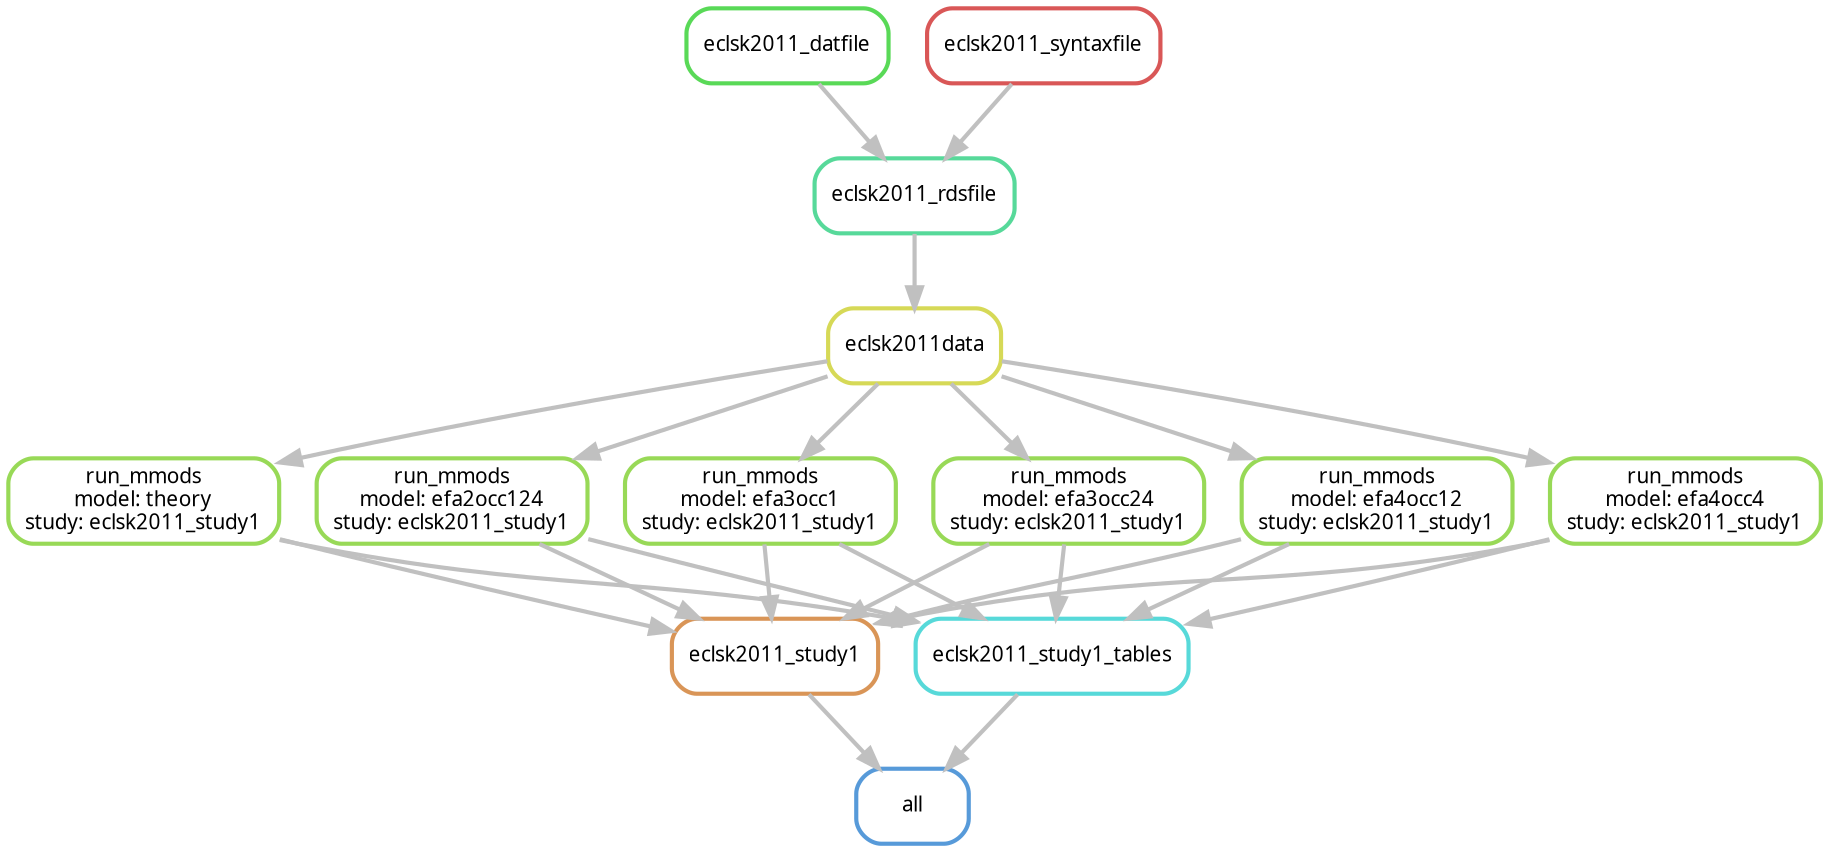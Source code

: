 digraph snakemake_dag {
    graph[bgcolor=white, margin=0];
    node[shape=box, style=rounded, fontname=sans,                 fontsize=10, penwidth=2];
    edge[penwidth=2, color=grey];
	0[label = "all", color = "0.58 0.6 0.85", style="rounded"];
	1[label = "eclsk2011_study1", color = "0.08 0.6 0.85", style="rounded"];
	2[label = "run_mmods\nmodel: theory\nstudy: eclsk2011_study1", color = "0.25 0.6 0.85", style="rounded"];
	3[label = "eclsk2011data", color = "0.17 0.6 0.85", style="rounded"];
	4[label = "eclsk2011_rdsfile", color = "0.42 0.6 0.85", style="rounded"];
	5[label = "eclsk2011_datfile", color = "0.33 0.6 0.85", style="rounded"];
	6[label = "eclsk2011_syntaxfile", color = "0.00 0.6 0.85", style="rounded"];
	7[label = "run_mmods\nmodel: efa2occ124\nstudy: eclsk2011_study1", color = "0.25 0.6 0.85", style="rounded"];
	8[label = "run_mmods\nmodel: efa3occ1\nstudy: eclsk2011_study1", color = "0.25 0.6 0.85", style="rounded"];
	9[label = "run_mmods\nmodel: efa3occ24\nstudy: eclsk2011_study1", color = "0.25 0.6 0.85", style="rounded"];
	10[label = "run_mmods\nmodel: efa4occ12\nstudy: eclsk2011_study1", color = "0.25 0.6 0.85", style="rounded"];
	11[label = "run_mmods\nmodel: efa4occ4\nstudy: eclsk2011_study1", color = "0.25 0.6 0.85", style="rounded"];
	12[label = "eclsk2011_study1_tables", color = "0.50 0.6 0.85", style="rounded"];
	1 -> 0
	12 -> 0
	2 -> 1
	7 -> 1
	8 -> 1
	9 -> 1
	10 -> 1
	11 -> 1
	3 -> 2
	4 -> 3
	5 -> 4
	6 -> 4
	3 -> 7
	3 -> 8
	3 -> 9
	3 -> 10
	3 -> 11
	2 -> 12
	7 -> 12
	8 -> 12
	9 -> 12
	10 -> 12
	11 -> 12
}            

